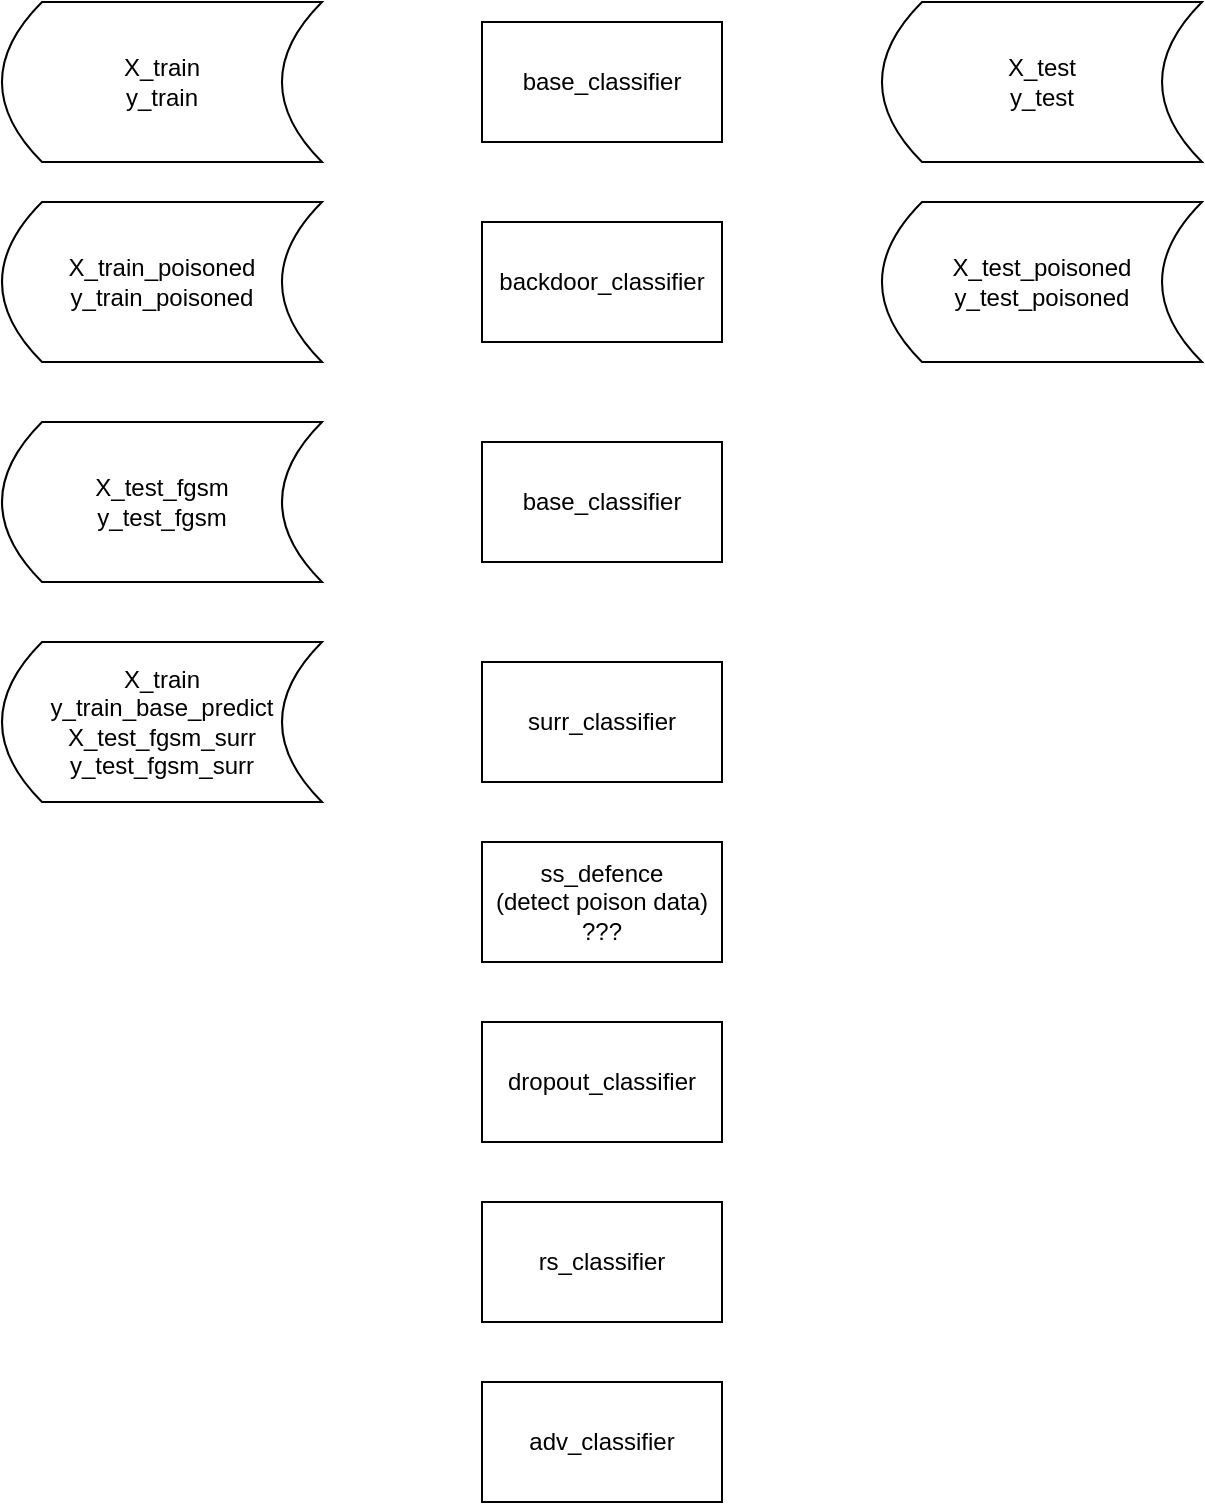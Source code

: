 <mxfile version="26.2.9">
  <diagram name="Page-1" id="uJOQxZmcwVSOpPkB1xQA">
    <mxGraphModel dx="1215" dy="811" grid="1" gridSize="10" guides="1" tooltips="1" connect="1" arrows="1" fold="1" page="1" pageScale="1" pageWidth="827" pageHeight="1169" math="0" shadow="0">
      <root>
        <mxCell id="0" />
        <mxCell id="1" parent="0" />
        <mxCell id="aL5J_LAOaLg8pD272hid-1" value="base_classifier" style="rounded=0;whiteSpace=wrap;html=1;" vertex="1" parent="1">
          <mxGeometry x="280" y="60" width="120" height="60" as="geometry" />
        </mxCell>
        <mxCell id="aL5J_LAOaLg8pD272hid-3" value="X_train&lt;br&gt;y_train" style="shape=dataStorage;whiteSpace=wrap;html=1;fixedSize=1;" vertex="1" parent="1">
          <mxGeometry x="40" y="50" width="160" height="80" as="geometry" />
        </mxCell>
        <mxCell id="aL5J_LAOaLg8pD272hid-4" value="X_train_poisoned&lt;div&gt;y_train_poisoned&lt;/div&gt;" style="shape=dataStorage;whiteSpace=wrap;html=1;fixedSize=1;" vertex="1" parent="1">
          <mxGeometry x="40" y="150" width="160" height="80" as="geometry" />
        </mxCell>
        <mxCell id="aL5J_LAOaLg8pD272hid-6" value="backdoor_classifier" style="rounded=0;whiteSpace=wrap;html=1;" vertex="1" parent="1">
          <mxGeometry x="280" y="160" width="120" height="60" as="geometry" />
        </mxCell>
        <mxCell id="aL5J_LAOaLg8pD272hid-7" value="X_test_fgsm&lt;div&gt;y_test_fgsm&lt;/div&gt;" style="shape=dataStorage;whiteSpace=wrap;html=1;fixedSize=1;" vertex="1" parent="1">
          <mxGeometry x="40" y="260" width="160" height="80" as="geometry" />
        </mxCell>
        <mxCell id="aL5J_LAOaLg8pD272hid-8" value="dropout_classifier" style="rounded=0;whiteSpace=wrap;html=1;" vertex="1" parent="1">
          <mxGeometry x="280" y="560" width="120" height="60" as="geometry" />
        </mxCell>
        <mxCell id="aL5J_LAOaLg8pD272hid-10" value="X_train&lt;div&gt;y_train_base_predict&lt;/div&gt;&lt;div&gt;X_test_fgsm_surr&lt;/div&gt;&lt;div&gt;y_test_fgsm_surr&lt;/div&gt;" style="shape=dataStorage;whiteSpace=wrap;html=1;fixedSize=1;" vertex="1" parent="1">
          <mxGeometry x="40" y="370" width="160" height="80" as="geometry" />
        </mxCell>
        <mxCell id="aL5J_LAOaLg8pD272hid-12" value="ss_defence&lt;br&gt;(detect poison data)&lt;div&gt;???&lt;/div&gt;" style="rounded=0;whiteSpace=wrap;html=1;" vertex="1" parent="1">
          <mxGeometry x="280" y="470" width="120" height="60" as="geometry" />
        </mxCell>
        <mxCell id="aL5J_LAOaLg8pD272hid-13" value="surr_classifier" style="rounded=0;whiteSpace=wrap;html=1;" vertex="1" parent="1">
          <mxGeometry x="280" y="380" width="120" height="60" as="geometry" />
        </mxCell>
        <mxCell id="aL5J_LAOaLg8pD272hid-14" value="rs_classifier" style="rounded=0;whiteSpace=wrap;html=1;" vertex="1" parent="1">
          <mxGeometry x="280" y="650" width="120" height="60" as="geometry" />
        </mxCell>
        <mxCell id="aL5J_LAOaLg8pD272hid-15" value="adv_classifier" style="rounded=0;whiteSpace=wrap;html=1;" vertex="1" parent="1">
          <mxGeometry x="280" y="740" width="120" height="60" as="geometry" />
        </mxCell>
        <mxCell id="aL5J_LAOaLg8pD272hid-16" value="&lt;div&gt;X_test&lt;/div&gt;&lt;div&gt;y_test&lt;/div&gt;" style="shape=dataStorage;whiteSpace=wrap;html=1;fixedSize=1;" vertex="1" parent="1">
          <mxGeometry x="480" y="50" width="160" height="80" as="geometry" />
        </mxCell>
        <mxCell id="aL5J_LAOaLg8pD272hid-17" value="X_test_poisoned&lt;div&gt;y_test_poisoned&lt;/div&gt;" style="shape=dataStorage;whiteSpace=wrap;html=1;fixedSize=1;" vertex="1" parent="1">
          <mxGeometry x="480" y="150" width="160" height="80" as="geometry" />
        </mxCell>
        <mxCell id="aL5J_LAOaLg8pD272hid-18" value="base_classifier" style="rounded=0;whiteSpace=wrap;html=1;" vertex="1" parent="1">
          <mxGeometry x="280" y="270" width="120" height="60" as="geometry" />
        </mxCell>
      </root>
    </mxGraphModel>
  </diagram>
</mxfile>
